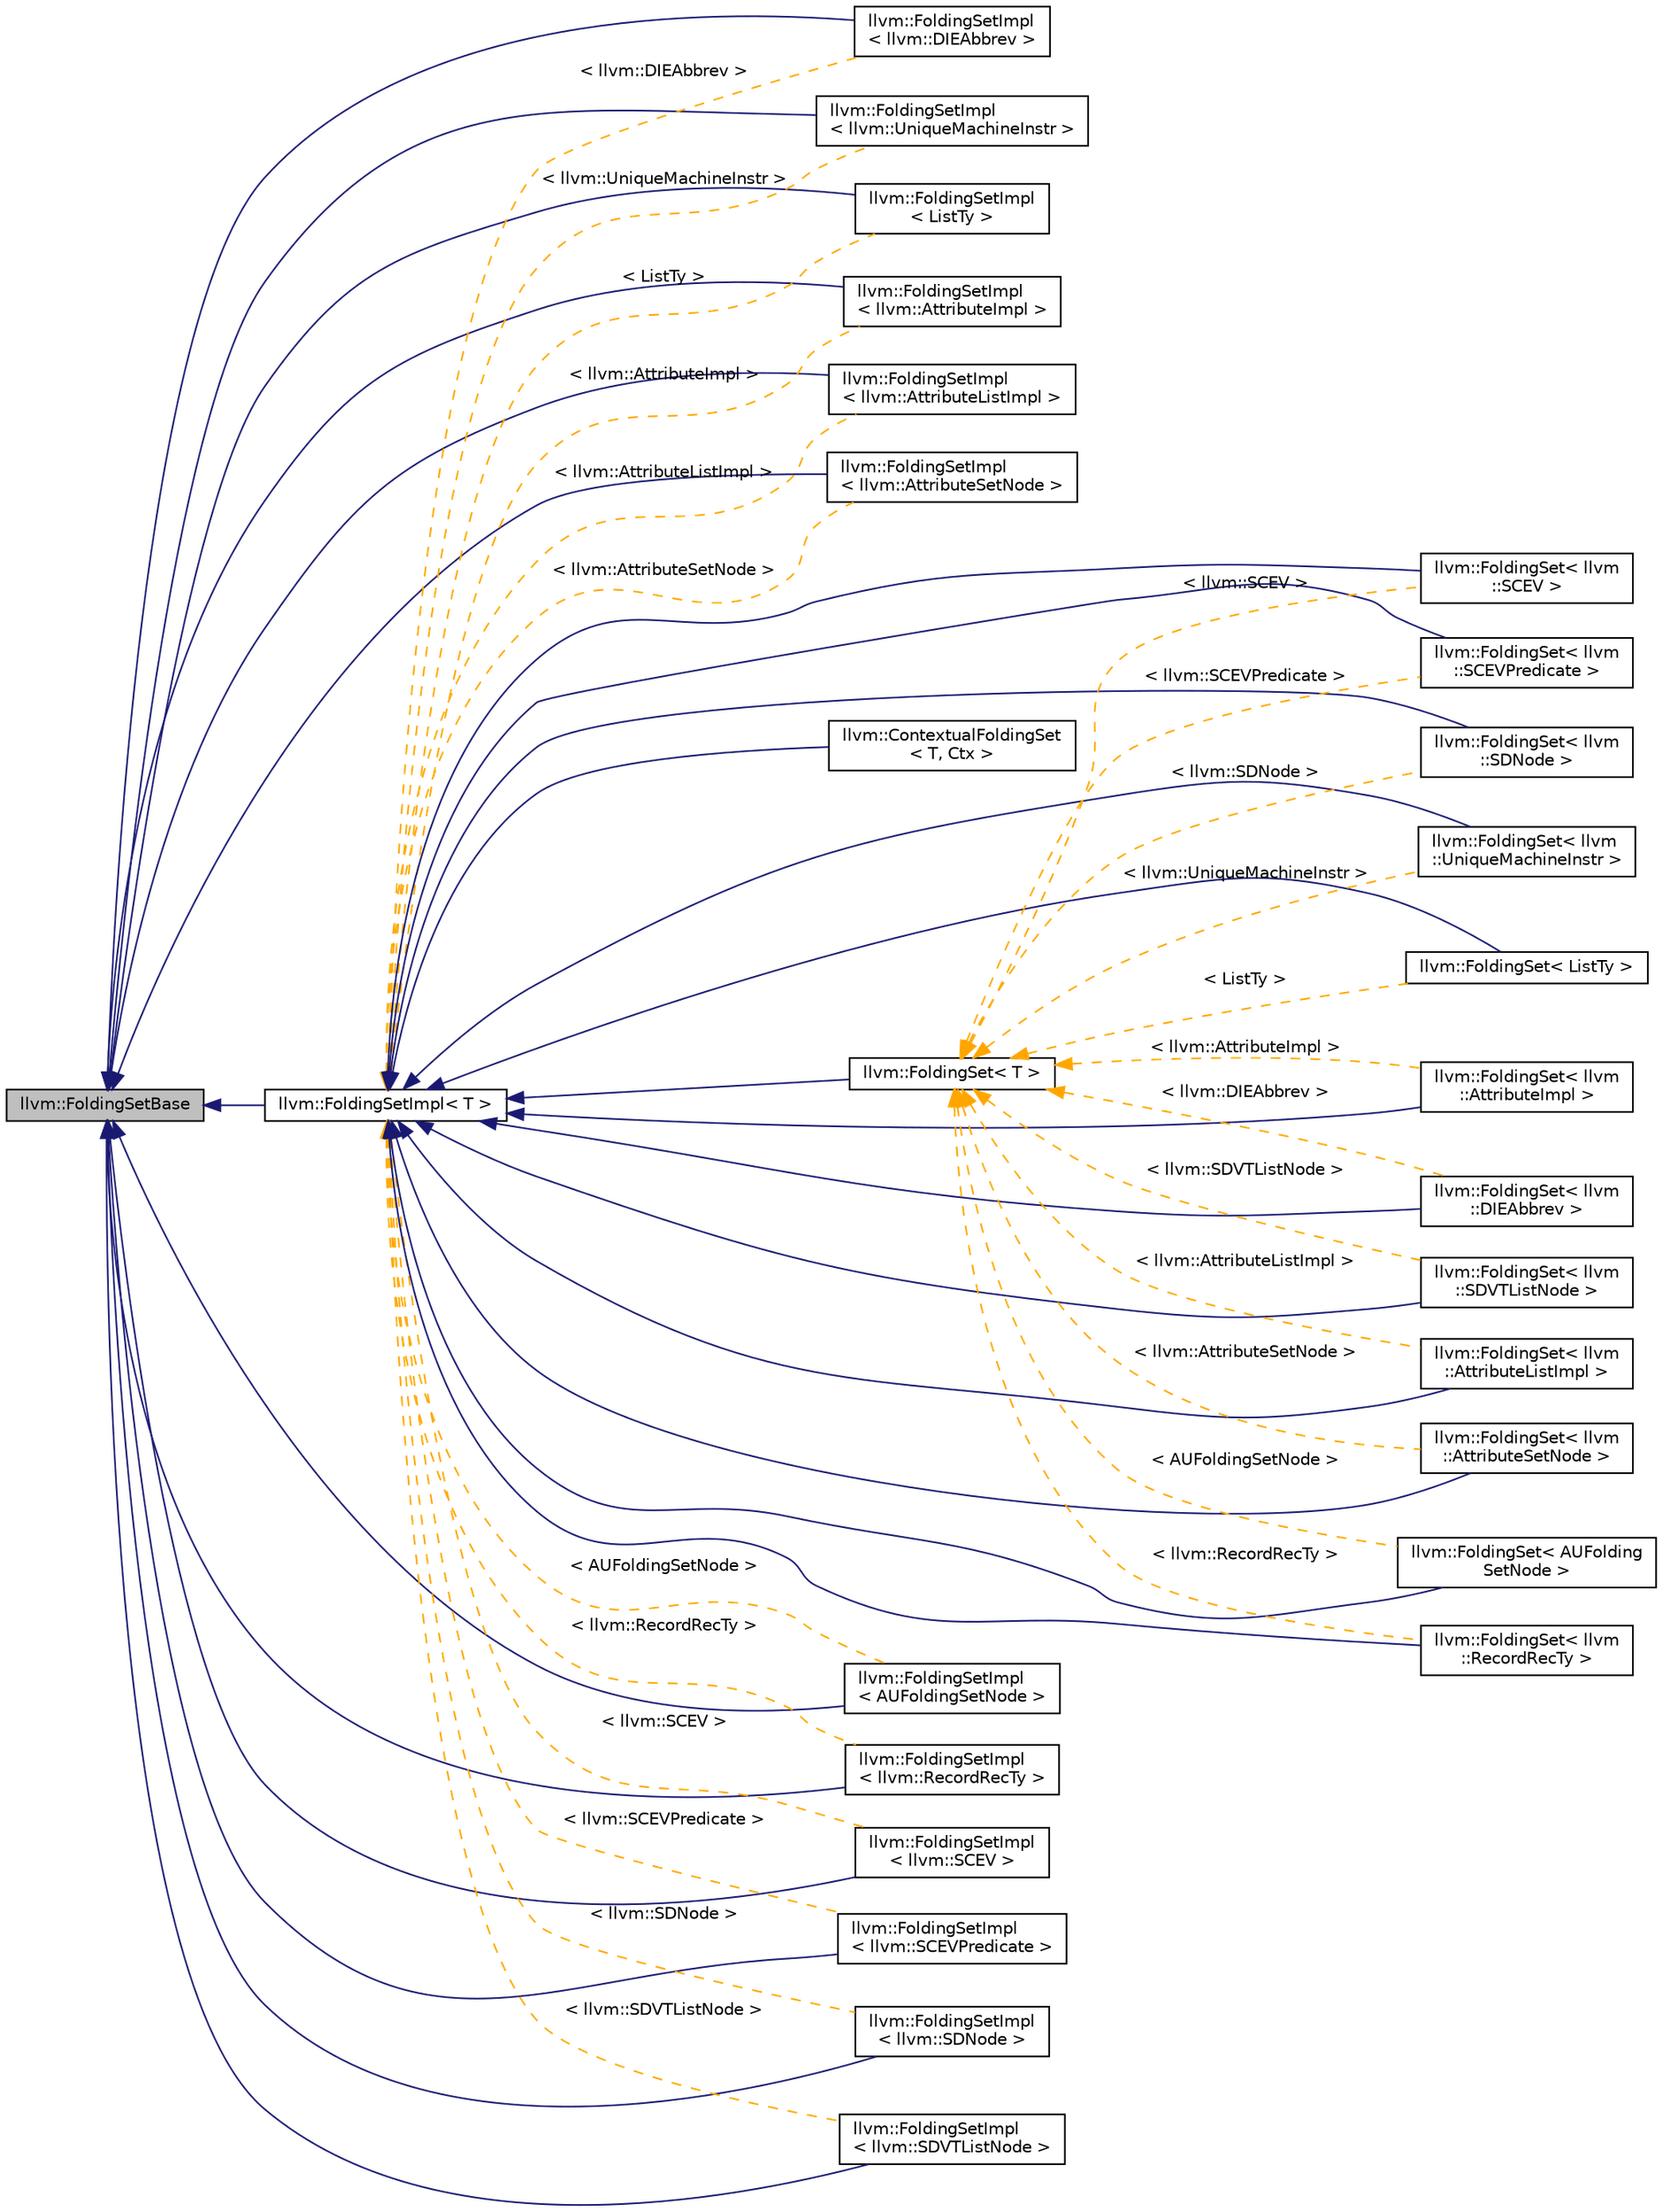 digraph "llvm::FoldingSetBase"
{
 // LATEX_PDF_SIZE
  bgcolor="transparent";
  edge [fontname="Helvetica",fontsize="10",labelfontname="Helvetica",labelfontsize="10"];
  node [fontname="Helvetica",fontsize="10",shape="box"];
  rankdir="LR";
  Node1 [label="llvm::FoldingSetBase",height=0.2,width=0.4,color="black", fillcolor="grey75", style="filled", fontcolor="black",tooltip="FoldingSetBase - Implements the folding set functionality."];
  Node1 -> Node2 [dir="back",color="midnightblue",fontsize="10",style="solid",fontname="Helvetica"];
  Node2 [label="llvm::FoldingSetImpl\l\< llvm::DIEAbbrev \>",height=0.2,width=0.4,color="black",URL="$classllvm_1_1FoldingSetImpl.html",tooltip=" "];
  Node1 -> Node3 [dir="back",color="midnightblue",fontsize="10",style="solid",fontname="Helvetica"];
  Node3 [label="llvm::FoldingSetImpl\l\< llvm::UniqueMachineInstr \>",height=0.2,width=0.4,color="black",URL="$classllvm_1_1FoldingSetImpl.html",tooltip=" "];
  Node1 -> Node4 [dir="back",color="midnightblue",fontsize="10",style="solid",fontname="Helvetica"];
  Node4 [label="llvm::FoldingSetImpl\l\< ListTy \>",height=0.2,width=0.4,color="black",URL="$classllvm_1_1FoldingSetImpl.html",tooltip=" "];
  Node1 -> Node5 [dir="back",color="midnightblue",fontsize="10",style="solid",fontname="Helvetica"];
  Node5 [label="llvm::FoldingSetImpl\l\< llvm::AttributeImpl \>",height=0.2,width=0.4,color="black",URL="$classllvm_1_1FoldingSetImpl.html",tooltip=" "];
  Node1 -> Node6 [dir="back",color="midnightblue",fontsize="10",style="solid",fontname="Helvetica"];
  Node6 [label="llvm::FoldingSetImpl\l\< llvm::AttributeListImpl \>",height=0.2,width=0.4,color="black",URL="$classllvm_1_1FoldingSetImpl.html",tooltip=" "];
  Node1 -> Node7 [dir="back",color="midnightblue",fontsize="10",style="solid",fontname="Helvetica"];
  Node7 [label="llvm::FoldingSetImpl\l\< llvm::AttributeSetNode \>",height=0.2,width=0.4,color="black",URL="$classllvm_1_1FoldingSetImpl.html",tooltip=" "];
  Node1 -> Node8 [dir="back",color="midnightblue",fontsize="10",style="solid",fontname="Helvetica"];
  Node8 [label="llvm::FoldingSetImpl\l\< AUFoldingSetNode \>",height=0.2,width=0.4,color="black",URL="$classllvm_1_1FoldingSetImpl.html",tooltip=" "];
  Node1 -> Node9 [dir="back",color="midnightblue",fontsize="10",style="solid",fontname="Helvetica"];
  Node9 [label="llvm::FoldingSetImpl\l\< llvm::RecordRecTy \>",height=0.2,width=0.4,color="black",URL="$classllvm_1_1FoldingSetImpl.html",tooltip=" "];
  Node1 -> Node10 [dir="back",color="midnightblue",fontsize="10",style="solid",fontname="Helvetica"];
  Node10 [label="llvm::FoldingSetImpl\l\< llvm::SCEV \>",height=0.2,width=0.4,color="black",URL="$classllvm_1_1FoldingSetImpl.html",tooltip=" "];
  Node1 -> Node11 [dir="back",color="midnightblue",fontsize="10",style="solid",fontname="Helvetica"];
  Node11 [label="llvm::FoldingSetImpl\l\< llvm::SCEVPredicate \>",height=0.2,width=0.4,color="black",URL="$classllvm_1_1FoldingSetImpl.html",tooltip=" "];
  Node1 -> Node12 [dir="back",color="midnightblue",fontsize="10",style="solid",fontname="Helvetica"];
  Node12 [label="llvm::FoldingSetImpl\l\< llvm::SDNode \>",height=0.2,width=0.4,color="black",URL="$classllvm_1_1FoldingSetImpl.html",tooltip=" "];
  Node1 -> Node13 [dir="back",color="midnightblue",fontsize="10",style="solid",fontname="Helvetica"];
  Node13 [label="llvm::FoldingSetImpl\l\< llvm::SDVTListNode \>",height=0.2,width=0.4,color="black",URL="$classllvm_1_1FoldingSetImpl.html",tooltip=" "];
  Node1 -> Node14 [dir="back",color="midnightblue",fontsize="10",style="solid",fontname="Helvetica"];
  Node14 [label="llvm::FoldingSetImpl\< T \>",height=0.2,width=0.4,color="black",URL="$classllvm_1_1FoldingSetImpl.html",tooltip="FoldingSetImpl - An implementation detail that lets us share code between FoldingSet and ContextualFo..."];
  Node14 -> Node15 [dir="back",color="midnightblue",fontsize="10",style="solid",fontname="Helvetica"];
  Node15 [label="llvm::FoldingSet\< llvm\l::DIEAbbrev \>",height=0.2,width=0.4,color="black",URL="$classllvm_1_1FoldingSet.html",tooltip=" "];
  Node14 -> Node16 [dir="back",color="midnightblue",fontsize="10",style="solid",fontname="Helvetica"];
  Node16 [label="llvm::FoldingSet\< llvm\l::UniqueMachineInstr \>",height=0.2,width=0.4,color="black",URL="$classllvm_1_1FoldingSet.html",tooltip=" "];
  Node14 -> Node17 [dir="back",color="midnightblue",fontsize="10",style="solid",fontname="Helvetica"];
  Node17 [label="llvm::FoldingSet\< ListTy \>",height=0.2,width=0.4,color="black",URL="$classllvm_1_1FoldingSet.html",tooltip=" "];
  Node14 -> Node18 [dir="back",color="midnightblue",fontsize="10",style="solid",fontname="Helvetica"];
  Node18 [label="llvm::FoldingSet\< llvm\l::AttributeImpl \>",height=0.2,width=0.4,color="black",URL="$classllvm_1_1FoldingSet.html",tooltip=" "];
  Node14 -> Node19 [dir="back",color="midnightblue",fontsize="10",style="solid",fontname="Helvetica"];
  Node19 [label="llvm::FoldingSet\< llvm\l::AttributeListImpl \>",height=0.2,width=0.4,color="black",URL="$classllvm_1_1FoldingSet.html",tooltip=" "];
  Node14 -> Node20 [dir="back",color="midnightblue",fontsize="10",style="solid",fontname="Helvetica"];
  Node20 [label="llvm::FoldingSet\< llvm\l::AttributeSetNode \>",height=0.2,width=0.4,color="black",URL="$classllvm_1_1FoldingSet.html",tooltip=" "];
  Node14 -> Node21 [dir="back",color="midnightblue",fontsize="10",style="solid",fontname="Helvetica"];
  Node21 [label="llvm::FoldingSet\< AUFolding\lSetNode \>",height=0.2,width=0.4,color="black",URL="$classllvm_1_1FoldingSet.html",tooltip=" "];
  Node14 -> Node22 [dir="back",color="midnightblue",fontsize="10",style="solid",fontname="Helvetica"];
  Node22 [label="llvm::FoldingSet\< llvm\l::RecordRecTy \>",height=0.2,width=0.4,color="black",URL="$classllvm_1_1FoldingSet.html",tooltip=" "];
  Node14 -> Node23 [dir="back",color="midnightblue",fontsize="10",style="solid",fontname="Helvetica"];
  Node23 [label="llvm::FoldingSet\< llvm\l::SCEV \>",height=0.2,width=0.4,color="black",URL="$classllvm_1_1FoldingSet.html",tooltip=" "];
  Node14 -> Node24 [dir="back",color="midnightblue",fontsize="10",style="solid",fontname="Helvetica"];
  Node24 [label="llvm::FoldingSet\< llvm\l::SCEVPredicate \>",height=0.2,width=0.4,color="black",URL="$classllvm_1_1FoldingSet.html",tooltip=" "];
  Node14 -> Node25 [dir="back",color="midnightblue",fontsize="10",style="solid",fontname="Helvetica"];
  Node25 [label="llvm::FoldingSet\< llvm\l::SDNode \>",height=0.2,width=0.4,color="black",URL="$classllvm_1_1FoldingSet.html",tooltip=" "];
  Node14 -> Node26 [dir="back",color="midnightblue",fontsize="10",style="solid",fontname="Helvetica"];
  Node26 [label="llvm::FoldingSet\< llvm\l::SDVTListNode \>",height=0.2,width=0.4,color="black",URL="$classllvm_1_1FoldingSet.html",tooltip=" "];
  Node14 -> Node27 [dir="back",color="midnightblue",fontsize="10",style="solid",fontname="Helvetica"];
  Node27 [label="llvm::ContextualFoldingSet\l\< T, Ctx \>",height=0.2,width=0.4,color="black",URL="$classllvm_1_1ContextualFoldingSet.html",tooltip="ContextualFoldingSet - This template class is a further refinement of FoldingSet which provides a con..."];
  Node14 -> Node28 [dir="back",color="midnightblue",fontsize="10",style="solid",fontname="Helvetica"];
  Node28 [label="llvm::FoldingSet\< T \>",height=0.2,width=0.4,color="black",URL="$classllvm_1_1FoldingSet.html",tooltip="FoldingSet - This template class is used to instantiate a specialized implementation of the folding s..."];
  Node28 -> Node15 [dir="back",color="orange",fontsize="10",style="dashed",label=" \< llvm::DIEAbbrev \>" ,fontname="Helvetica"];
  Node28 -> Node16 [dir="back",color="orange",fontsize="10",style="dashed",label=" \< llvm::UniqueMachineInstr \>" ,fontname="Helvetica"];
  Node28 -> Node17 [dir="back",color="orange",fontsize="10",style="dashed",label=" \< ListTy \>" ,fontname="Helvetica"];
  Node28 -> Node18 [dir="back",color="orange",fontsize="10",style="dashed",label=" \< llvm::AttributeImpl \>" ,fontname="Helvetica"];
  Node28 -> Node19 [dir="back",color="orange",fontsize="10",style="dashed",label=" \< llvm::AttributeListImpl \>" ,fontname="Helvetica"];
  Node28 -> Node20 [dir="back",color="orange",fontsize="10",style="dashed",label=" \< llvm::AttributeSetNode \>" ,fontname="Helvetica"];
  Node28 -> Node21 [dir="back",color="orange",fontsize="10",style="dashed",label=" \< AUFoldingSetNode \>" ,fontname="Helvetica"];
  Node28 -> Node22 [dir="back",color="orange",fontsize="10",style="dashed",label=" \< llvm::RecordRecTy \>" ,fontname="Helvetica"];
  Node28 -> Node23 [dir="back",color="orange",fontsize="10",style="dashed",label=" \< llvm::SCEV \>" ,fontname="Helvetica"];
  Node28 -> Node24 [dir="back",color="orange",fontsize="10",style="dashed",label=" \< llvm::SCEVPredicate \>" ,fontname="Helvetica"];
  Node28 -> Node25 [dir="back",color="orange",fontsize="10",style="dashed",label=" \< llvm::SDNode \>" ,fontname="Helvetica"];
  Node28 -> Node26 [dir="back",color="orange",fontsize="10",style="dashed",label=" \< llvm::SDVTListNode \>" ,fontname="Helvetica"];
  Node14 -> Node2 [dir="back",color="orange",fontsize="10",style="dashed",label=" \< llvm::DIEAbbrev \>" ,fontname="Helvetica"];
  Node14 -> Node3 [dir="back",color="orange",fontsize="10",style="dashed",label=" \< llvm::UniqueMachineInstr \>" ,fontname="Helvetica"];
  Node14 -> Node4 [dir="back",color="orange",fontsize="10",style="dashed",label=" \< ListTy \>" ,fontname="Helvetica"];
  Node14 -> Node5 [dir="back",color="orange",fontsize="10",style="dashed",label=" \< llvm::AttributeImpl \>" ,fontname="Helvetica"];
  Node14 -> Node6 [dir="back",color="orange",fontsize="10",style="dashed",label=" \< llvm::AttributeListImpl \>" ,fontname="Helvetica"];
  Node14 -> Node7 [dir="back",color="orange",fontsize="10",style="dashed",label=" \< llvm::AttributeSetNode \>" ,fontname="Helvetica"];
  Node14 -> Node8 [dir="back",color="orange",fontsize="10",style="dashed",label=" \< AUFoldingSetNode \>" ,fontname="Helvetica"];
  Node14 -> Node9 [dir="back",color="orange",fontsize="10",style="dashed",label=" \< llvm::RecordRecTy \>" ,fontname="Helvetica"];
  Node14 -> Node10 [dir="back",color="orange",fontsize="10",style="dashed",label=" \< llvm::SCEV \>" ,fontname="Helvetica"];
  Node14 -> Node11 [dir="back",color="orange",fontsize="10",style="dashed",label=" \< llvm::SCEVPredicate \>" ,fontname="Helvetica"];
  Node14 -> Node12 [dir="back",color="orange",fontsize="10",style="dashed",label=" \< llvm::SDNode \>" ,fontname="Helvetica"];
  Node14 -> Node13 [dir="back",color="orange",fontsize="10",style="dashed",label=" \< llvm::SDVTListNode \>" ,fontname="Helvetica"];
}
